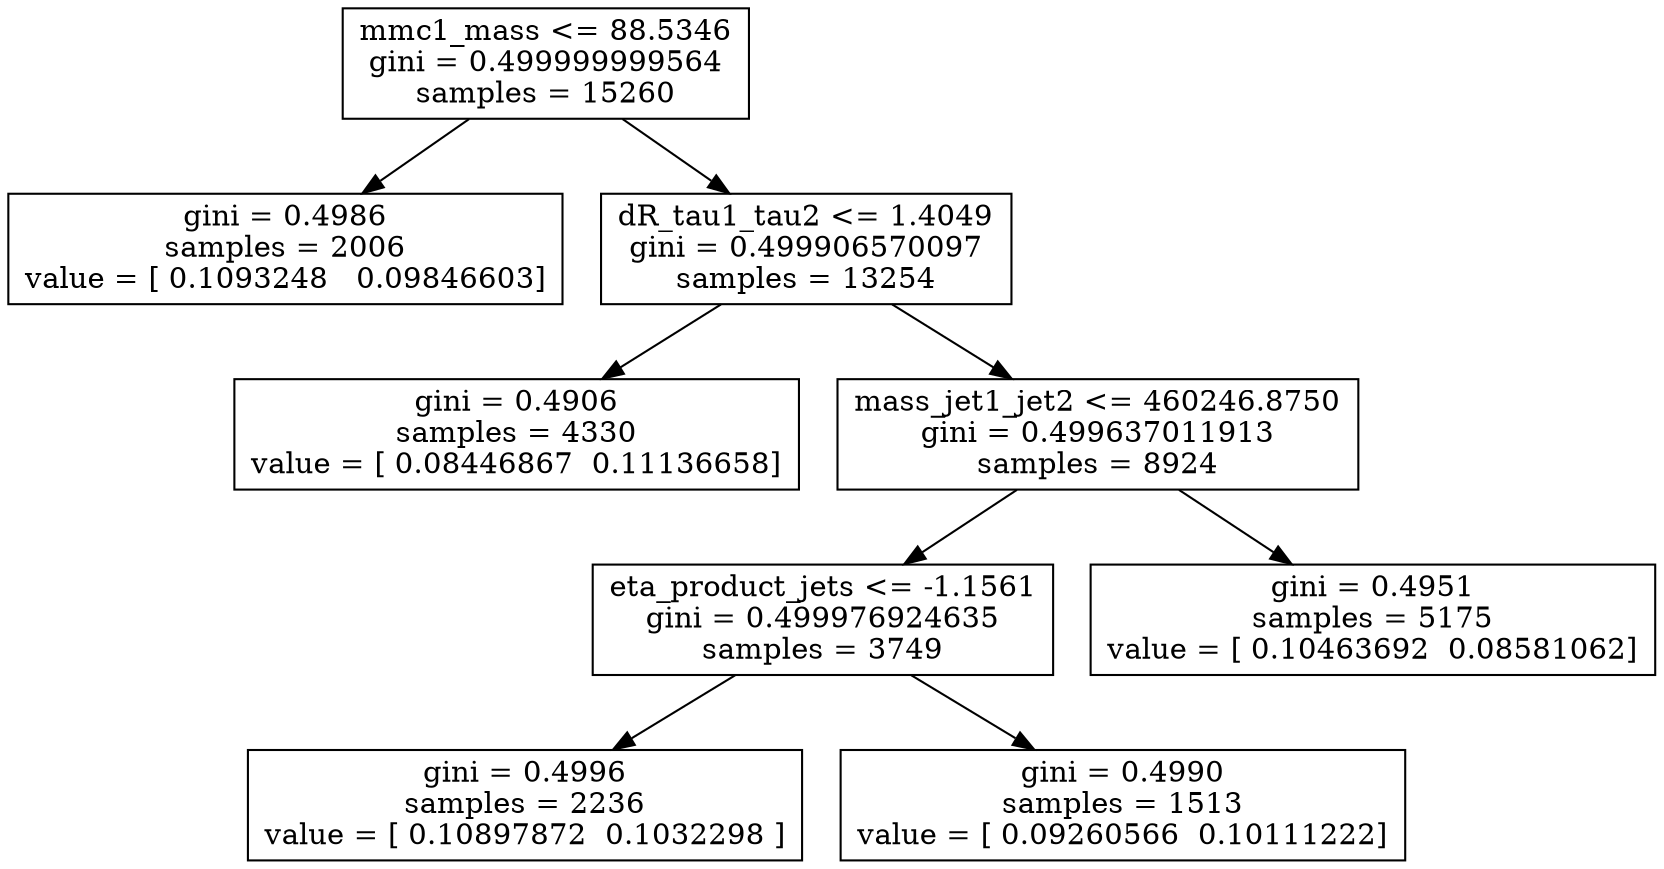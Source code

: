 digraph Tree {
0 [label="mmc1_mass <= 88.5346\ngini = 0.499999999564\nsamples = 15260", shape="box"] ;
1 [label="gini = 0.4986\nsamples = 2006\nvalue = [ 0.1093248   0.09846603]", shape="box"] ;
0 -> 1 ;
2 [label="dR_tau1_tau2 <= 1.4049\ngini = 0.499906570097\nsamples = 13254", shape="box"] ;
0 -> 2 ;
3 [label="gini = 0.4906\nsamples = 4330\nvalue = [ 0.08446867  0.11136658]", shape="box"] ;
2 -> 3 ;
4 [label="mass_jet1_jet2 <= 460246.8750\ngini = 0.499637011913\nsamples = 8924", shape="box"] ;
2 -> 4 ;
5 [label="eta_product_jets <= -1.1561\ngini = 0.499976924635\nsamples = 3749", shape="box"] ;
4 -> 5 ;
6 [label="gini = 0.4996\nsamples = 2236\nvalue = [ 0.10897872  0.1032298 ]", shape="box"] ;
5 -> 6 ;
7 [label="gini = 0.4990\nsamples = 1513\nvalue = [ 0.09260566  0.10111222]", shape="box"] ;
5 -> 7 ;
8 [label="gini = 0.4951\nsamples = 5175\nvalue = [ 0.10463692  0.08581062]", shape="box"] ;
4 -> 8 ;
}